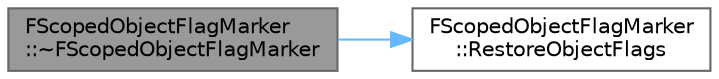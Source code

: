 digraph "FScopedObjectFlagMarker::~FScopedObjectFlagMarker"
{
 // INTERACTIVE_SVG=YES
 // LATEX_PDF_SIZE
  bgcolor="transparent";
  edge [fontname=Helvetica,fontsize=10,labelfontname=Helvetica,labelfontsize=10];
  node [fontname=Helvetica,fontsize=10,shape=box,height=0.2,width=0.4];
  rankdir="LR";
  Node1 [id="Node000001",label="FScopedObjectFlagMarker\l::~FScopedObjectFlagMarker",height=0.2,width=0.4,color="gray40", fillcolor="grey60", style="filled", fontcolor="black",tooltip="Destructor."];
  Node1 -> Node2 [id="edge1_Node000001_Node000002",color="steelblue1",style="solid",tooltip=" "];
  Node2 [id="Node000002",label="FScopedObjectFlagMarker\l::RestoreObjectFlags",height=0.2,width=0.4,color="grey40", fillcolor="white", style="filled",URL="$df/d1e/classFScopedObjectFlagMarker.html#aa4864e437c3c563adfc59e4ef33ff38d",tooltip="Restores the object flags for all objects from the tracking array."];
}
